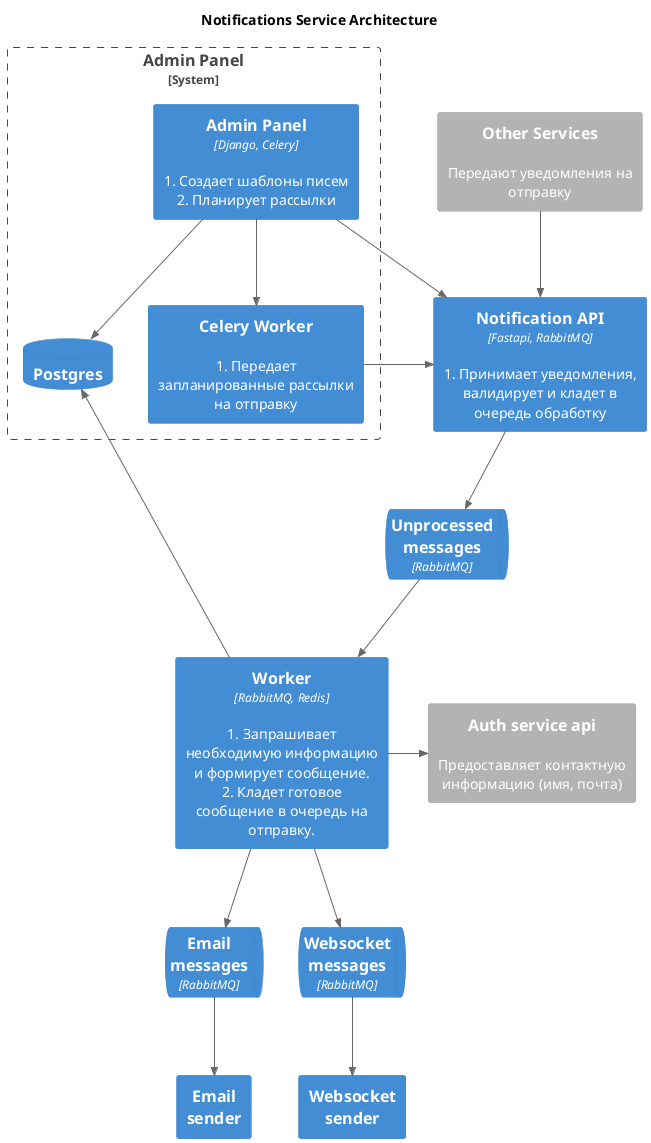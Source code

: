 @startuml
!include <C4/C4_Container>
title Notifications Service Architecture
HIDE_STEREOTYPE()
SHOW_PERSON_OUTLINE()

System_Boundary(admin_panel, "Admin Panel") {
Container(admin, "Admin Panel" ,"Django, Celery", "1. Создает шаблоны писем\n2. Планирует рассылки")
ContainerDb(pg_notice, "Postgres")
Container(celery, "Celery Worker" ,"", "1. Передает запланированные рассылки на отправку")
}

Container(api, "Notification API" ,"Fastapi, RabbitMQ", "1. Принимает уведомления, валидирует и кладет в очередь обработку")
ContainerQueue(unprocessed, "Unprocessed\nmessages", "RabbitMQ")
Container(worker_notice, "Worker", "RabbitMQ, Redis", "1. Запрашивает необходимую информацию и формирует сообщение.\n2. Кладет готовое сообщение в очередь на отправку.")

ContainerQueue(email, "Email\nmessages", "RabbitMQ")
ContainerQueue(websocket, "Websocket\nmessages", "RabbitMQ")
Container(email_sender, "Email\nsender" ,"",)
Container(websocket_sender, "Websocket\nsender" ,"",)
Container_Ext(auth, "Auth service api" ,"", "Предоставляет контактную информацию (имя, почта)")
Container_Ext(other, "Other Services" ,"", "Передают уведомления на отправку")

Rel(admin, pg_notice, " ")
Rel(admin, api, " ")
Rel(admin, celery, " ")
Rel(celery, api, " ")
Rel(other, api, " ")
Rel(api, unprocessed, " ")
Rel(unprocessed, worker_notice, " ")
Rel(worker_notice, pg_notice, " ")
Rel_R(worker_notice, auth, " ")
Rel(worker_notice, email, " ")
Rel(worker_notice, websocket, " ")
Rel(email, email_sender, " ")
Rel(websocket, websocket_sender, " ")

@enduml